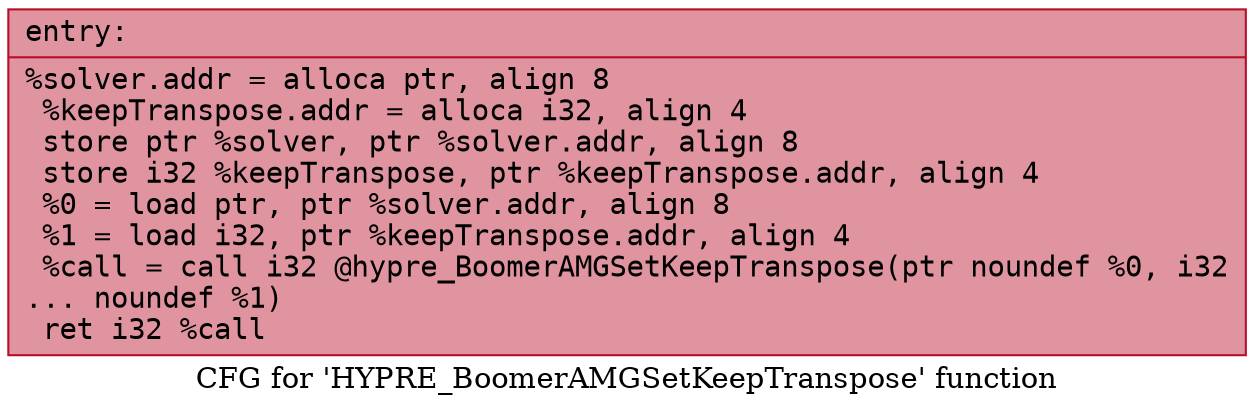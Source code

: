 digraph "CFG for 'HYPRE_BoomerAMGSetKeepTranspose' function" {
	label="CFG for 'HYPRE_BoomerAMGSetKeepTranspose' function";

	Node0x55f5a9aa0040 [shape=record,color="#b70d28ff", style=filled, fillcolor="#b70d2870" fontname="Courier",label="{entry:\l|  %solver.addr = alloca ptr, align 8\l  %keepTranspose.addr = alloca i32, align 4\l  store ptr %solver, ptr %solver.addr, align 8\l  store i32 %keepTranspose, ptr %keepTranspose.addr, align 4\l  %0 = load ptr, ptr %solver.addr, align 8\l  %1 = load i32, ptr %keepTranspose.addr, align 4\l  %call = call i32 @hypre_BoomerAMGSetKeepTranspose(ptr noundef %0, i32\l... noundef %1)\l  ret i32 %call\l}"];
}
